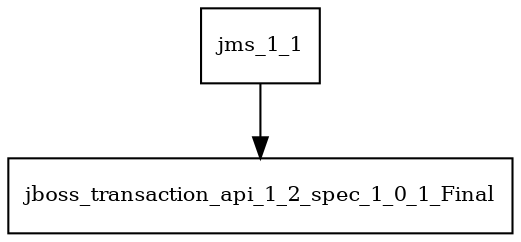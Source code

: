 digraph jms_1_1_dependencies {
  node [shape = box, fontsize=10.0];
  jms_1_1 -> jboss_transaction_api_1_2_spec_1_0_1_Final;
}
